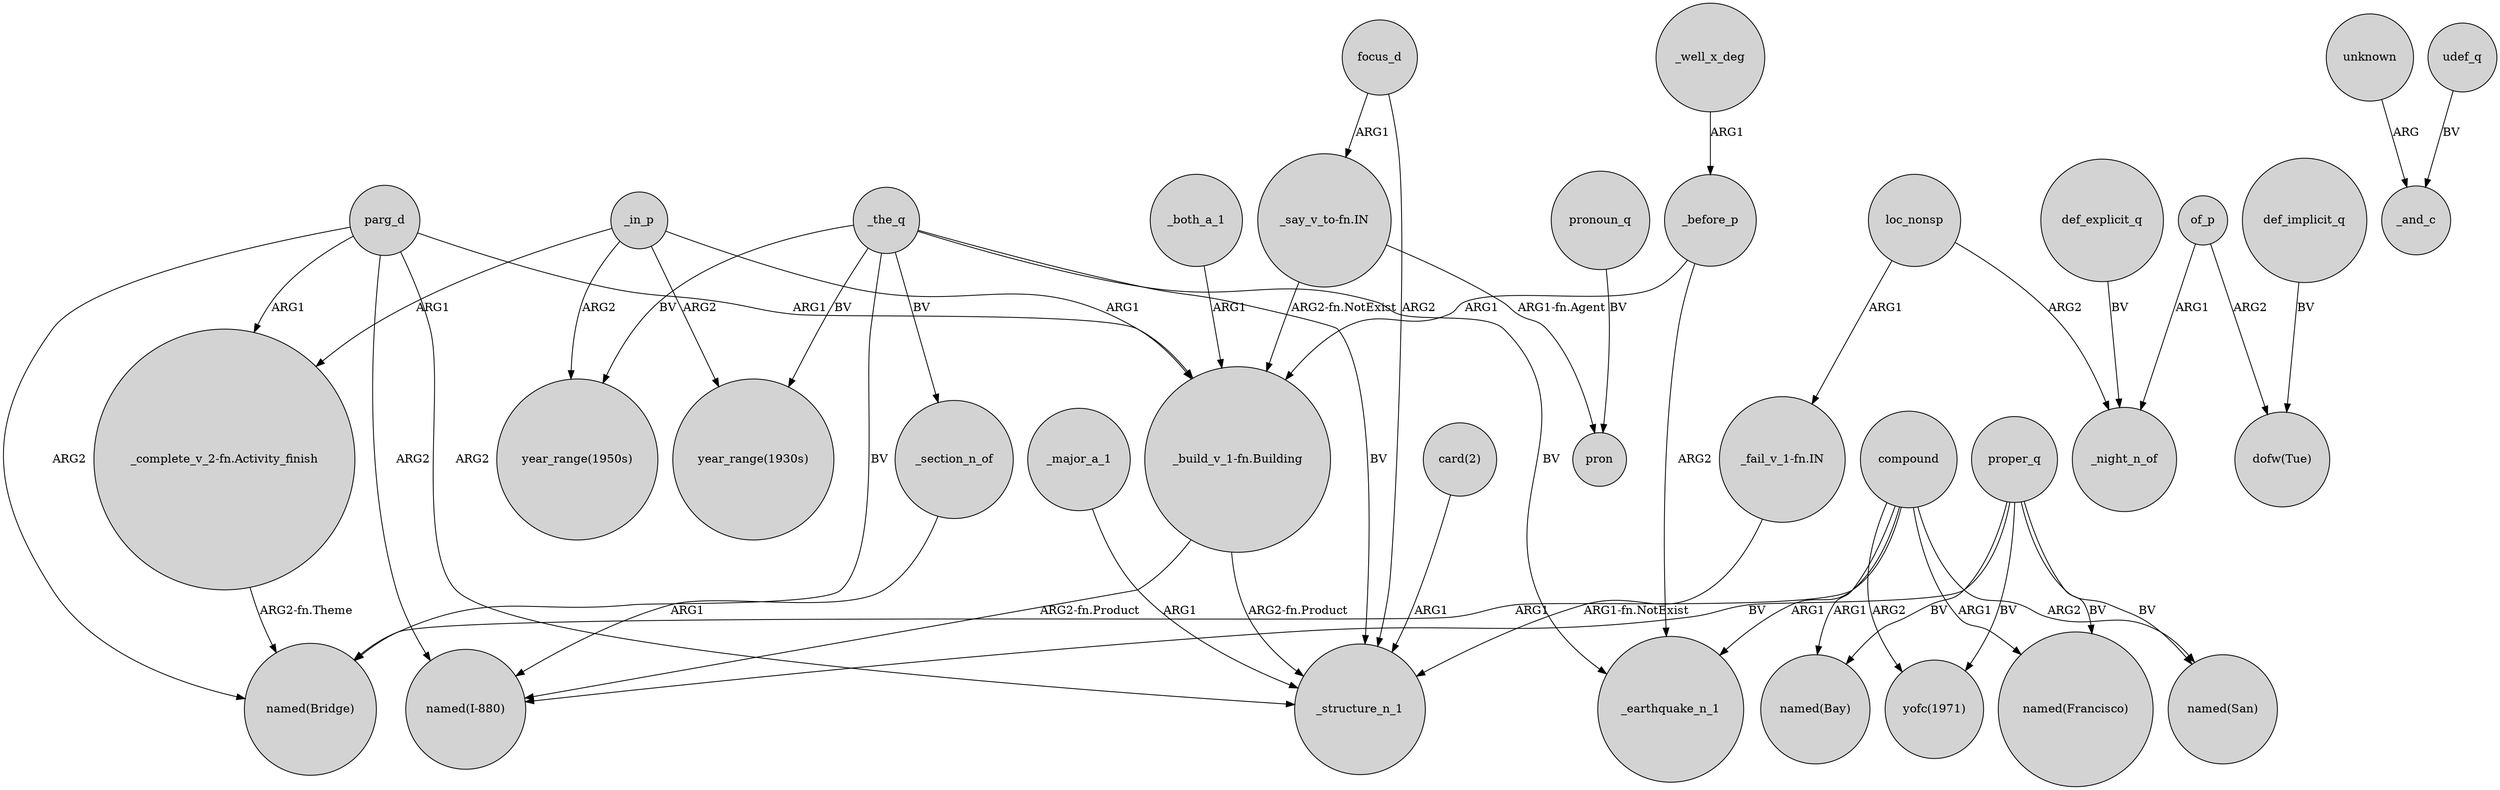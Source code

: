 digraph {
	node [shape=circle style=filled]
	_in_p -> "_complete_v_2-fn.Activity_finish" [label=ARG1]
	of_p -> _night_n_of [label=ARG1]
	_before_p -> _earthquake_n_1 [label=ARG2]
	_the_q -> _earthquake_n_1 [label=BV]
	_in_p -> "year_range(1930s)" [label=ARG2]
	proper_q -> "named(Bay)" [label=BV]
	proper_q -> "named(Francisco)" [label=BV]
	loc_nonsp -> "_fail_v_1-fn.IN" [label=ARG1]
	compound -> "named(San)" [label=ARG2]
	focus_d -> _structure_n_1 [label=ARG2]
	parg_d -> _structure_n_1 [label=ARG2]
	_major_a_1 -> _structure_n_1 [label=ARG1]
	parg_d -> "named(Bridge)" [label=ARG2]
	_section_n_of -> "named(I-880)" [label=ARG1]
	"_build_v_1-fn.Building" -> "named(I-880)" [label="ARG2-fn.Product"]
	_in_p -> "_build_v_1-fn.Building" [label=ARG1]
	"_fail_v_1-fn.IN" -> _structure_n_1 [label="ARG1-fn.NotExist"]
	_well_x_deg -> _before_p [label=ARG1]
	"_build_v_1-fn.Building" -> _structure_n_1 [label="ARG2-fn.Product"]
	"_complete_v_2-fn.Activity_finish" -> "named(Bridge)" [label="ARG2-fn.Theme"]
	_the_q -> _structure_n_1 [label=BV]
	def_implicit_q -> "dofw(Tue)" [label=BV]
	pronoun_q -> pron [label=BV]
	_the_q -> _section_n_of [label=BV]
	"card(2)" -> _structure_n_1 [label=ARG1]
	unknown -> _and_c [label=ARG]
	_before_p -> "_build_v_1-fn.Building" [label=ARG1]
	parg_d -> "_build_v_1-fn.Building" [label=ARG1]
	compound -> "yofc(1971)" [label=ARG2]
	parg_d -> "named(I-880)" [label=ARG2]
	compound -> "named(Francisco)" [label=ARG1]
	parg_d -> "_complete_v_2-fn.Activity_finish" [label=ARG1]
	compound -> "named(Bridge)" [label=ARG1]
	"_say_v_to-fn.IN" -> pron [label="ARG1-fn.Agent"]
	_the_q -> "year_range(1930s)" [label=BV]
	compound -> "named(Bay)" [label=ARG1]
	_in_p -> "year_range(1950s)" [label=ARG2]
	loc_nonsp -> _night_n_of [label=ARG2]
	of_p -> "dofw(Tue)" [label=ARG2]
	_the_q -> "year_range(1950s)" [label=BV]
	"_say_v_to-fn.IN" -> "_build_v_1-fn.Building" [label="ARG2-fn.NotExist"]
	proper_q -> "named(San)" [label=BV]
	proper_q -> "yofc(1971)" [label=BV]
	compound -> _earthquake_n_1 [label=ARG1]
	udef_q -> _and_c [label=BV]
	_the_q -> "named(Bridge)" [label=BV]
	proper_q -> "named(I-880)" [label=BV]
	def_explicit_q -> _night_n_of [label=BV]
	focus_d -> "_say_v_to-fn.IN" [label=ARG1]
	_both_a_1 -> "_build_v_1-fn.Building" [label=ARG1]
}
